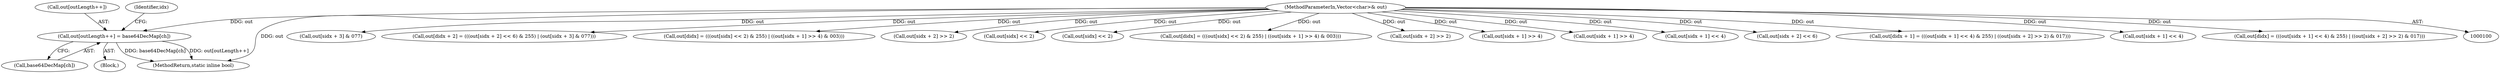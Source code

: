 digraph "0_Chrome_91b27188b728e90c651c55a985d23ad0c26eb662@array" {
"1000195" [label="(Call,out[outLength++] = base64DecMap[ch])"];
"1000103" [label="(MethodParameterIn,Vector<char>& out)"];
"1000336" [label="(Call,out[sidx + 3] & 077)"];
"1000320" [label="(Call,out[didx + 2] = (((out[sidx + 2] << 6) & 255) | (out[sidx + 3] & 077)))"];
"1000195" [label="(Call,out[outLength++] = base64DecMap[ch])"];
"1000200" [label="(Call,base64DecMap[ch])"];
"1000353" [label="(Call,out[didx] = (((out[sidx] << 2) & 255) | ((out[sidx + 1] >> 4) & 003)))"];
"1000103" [label="(MethodParameterIn,Vector<char>& out)"];
"1000312" [label="(Call,out[sidx + 2] >> 2)"];
"1000359" [label="(Call,out[sidx] << 2)"];
"1000190" [label="(Block,)"];
"1000280" [label="(Call,out[sidx] << 2)"];
"1000274" [label="(Call,out[didx] = (((out[sidx] << 2) & 255) | ((out[sidx + 1] >> 4) & 003)))"];
"1000394" [label="(Call,out[sidx + 2] >> 2)"];
"1000287" [label="(Call,out[sidx + 1] >> 4)"];
"1000366" [label="(Call,out[sidx + 1] >> 4)"];
"1000196" [label="(Call,out[outLength++])"];
"1000303" [label="(Call,out[sidx + 1] << 4)"];
"1000132" [label="(Identifier,idx)"];
"1000328" [label="(Call,out[sidx + 2] << 6)"];
"1000295" [label="(Call,out[didx + 1] = (((out[sidx + 1] << 4) & 255) | ((out[sidx + 2] >> 2) & 017)))"];
"1000410" [label="(MethodReturn,static inline bool)"];
"1000385" [label="(Call,out[sidx + 1] << 4)"];
"1000379" [label="(Call,out[didx] = (((out[sidx + 1] << 4) & 255) | ((out[sidx + 2] >> 2) & 017)))"];
"1000195" -> "1000190"  [label="AST: "];
"1000195" -> "1000200"  [label="CFG: "];
"1000196" -> "1000195"  [label="AST: "];
"1000200" -> "1000195"  [label="AST: "];
"1000132" -> "1000195"  [label="CFG: "];
"1000195" -> "1000410"  [label="DDG: base64DecMap[ch]"];
"1000195" -> "1000410"  [label="DDG: out[outLength++]"];
"1000103" -> "1000195"  [label="DDG: out"];
"1000103" -> "1000100"  [label="AST: "];
"1000103" -> "1000410"  [label="DDG: out"];
"1000103" -> "1000274"  [label="DDG: out"];
"1000103" -> "1000280"  [label="DDG: out"];
"1000103" -> "1000287"  [label="DDG: out"];
"1000103" -> "1000295"  [label="DDG: out"];
"1000103" -> "1000303"  [label="DDG: out"];
"1000103" -> "1000312"  [label="DDG: out"];
"1000103" -> "1000320"  [label="DDG: out"];
"1000103" -> "1000328"  [label="DDG: out"];
"1000103" -> "1000336"  [label="DDG: out"];
"1000103" -> "1000353"  [label="DDG: out"];
"1000103" -> "1000359"  [label="DDG: out"];
"1000103" -> "1000366"  [label="DDG: out"];
"1000103" -> "1000379"  [label="DDG: out"];
"1000103" -> "1000385"  [label="DDG: out"];
"1000103" -> "1000394"  [label="DDG: out"];
}
